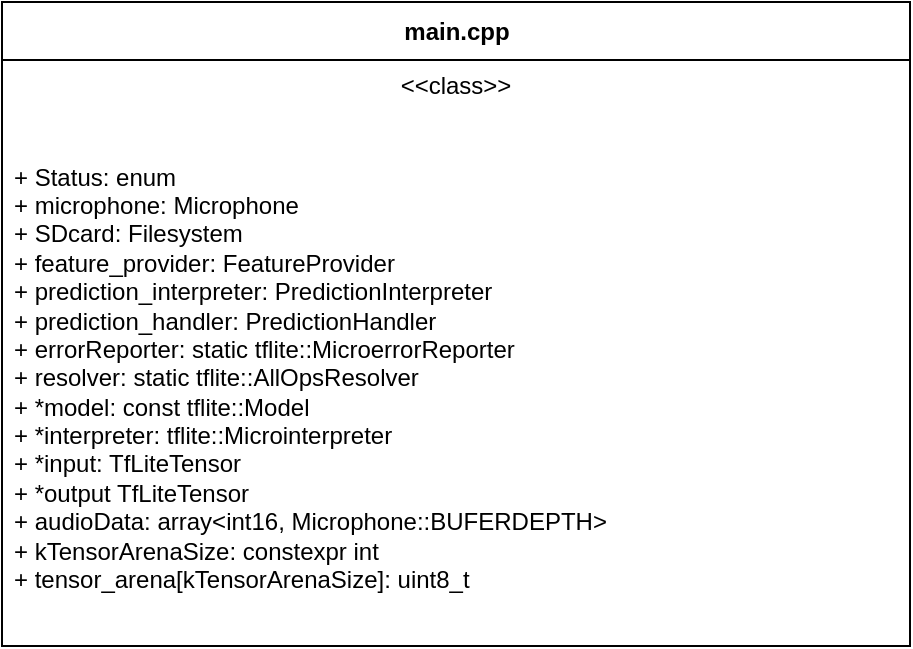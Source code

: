 <mxfile version="21.6.8" type="device">
  <diagram id="GTpYl6EJ-vmj3uvRSS4d" name="Page-1">
    <mxGraphModel dx="1364" dy="775" grid="0" gridSize="10" guides="1" tooltips="1" connect="1" arrows="1" fold="1" page="1" pageScale="1" pageWidth="850" pageHeight="1100" background="none" math="0" shadow="0">
      <root>
        <mxCell id="0" />
        <mxCell id="1" parent="0" />
        <mxCell id="Tw8CTuTGQzM-Z2S-kWak-1" value="main.cpp" style="swimlane;fontStyle=1;align=center;verticalAlign=middle;childLayout=stackLayout;horizontal=1;startSize=29;horizontalStack=0;resizeParent=1;resizeParentMax=0;resizeLast=0;collapsible=0;marginBottom=0;html=1;" vertex="1" parent="1">
          <mxGeometry x="109" y="315" width="454" height="322" as="geometry" />
        </mxCell>
        <mxCell id="Tw8CTuTGQzM-Z2S-kWak-2" value="&amp;lt;&amp;lt;class&amp;gt;&amp;gt;" style="text;html=1;strokeColor=none;fillColor=none;align=center;verticalAlign=middle;spacingLeft=4;spacingRight=4;overflow=hidden;rotatable=0;points=[[0,0.5],[1,0.5]];portConstraint=eastwest;" vertex="1" parent="Tw8CTuTGQzM-Z2S-kWak-1">
          <mxGeometry y="29" width="454" height="25" as="geometry" />
        </mxCell>
        <mxCell id="Tw8CTuTGQzM-Z2S-kWak-3" value="+ Status: enum&lt;br&gt;+ microphone: Microphone&lt;br&gt;+ SDcard: Filesystem&lt;br&gt;+ feature_provider: FeatureProvider&lt;br&gt;+ prediction_interpreter: PredictionInterpreter&lt;br&gt;+ prediction_handler: PredictionHandler&lt;br&gt;+ errorReporter: static tflite::MicroerrorReporter&lt;br&gt;+ resolver: static tflite::AllOpsResolver&lt;br&gt;+ *model: const tflite::Model&lt;br&gt;+ *interpreter: tflite::Microinterpreter&lt;br&gt;+ *input: TfLiteTensor&lt;br&gt;+ *output TfLiteTensor&lt;br&gt;+ audioData: array&amp;lt;int16, Microphone::BUFERDEPTH&amp;gt;&lt;br&gt;+ kTensorArenaSize: constexpr int&lt;br&gt;+ tensor_arena[kTensorArenaSize]: uint8_t" style="text;html=1;strokeColor=none;fillColor=none;align=left;verticalAlign=middle;spacingLeft=4;spacingRight=4;overflow=hidden;rotatable=0;points=[[0,0.5],[1,0.5]];portConstraint=eastwest;" vertex="1" parent="Tw8CTuTGQzM-Z2S-kWak-1">
          <mxGeometry y="54" width="454" height="268" as="geometry" />
        </mxCell>
      </root>
    </mxGraphModel>
  </diagram>
</mxfile>
